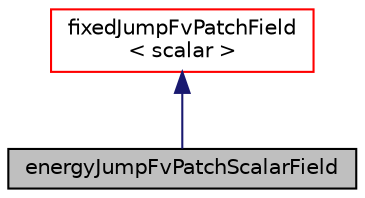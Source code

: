 digraph "energyJumpFvPatchScalarField"
{
  bgcolor="transparent";
  edge [fontname="Helvetica",fontsize="10",labelfontname="Helvetica",labelfontsize="10"];
  node [fontname="Helvetica",fontsize="10",shape=record];
  Node18 [label="energyJumpFvPatchScalarField",height=0.2,width=0.4,color="black", fillcolor="grey75", style="filled", fontcolor="black"];
  Node19 -> Node18 [dir="back",color="midnightblue",fontsize="10",style="solid",fontname="Helvetica"];
  Node19 [label="fixedJumpFvPatchField\l\< scalar \>",height=0.2,width=0.4,color="red",URL="$a22901.html"];
}
